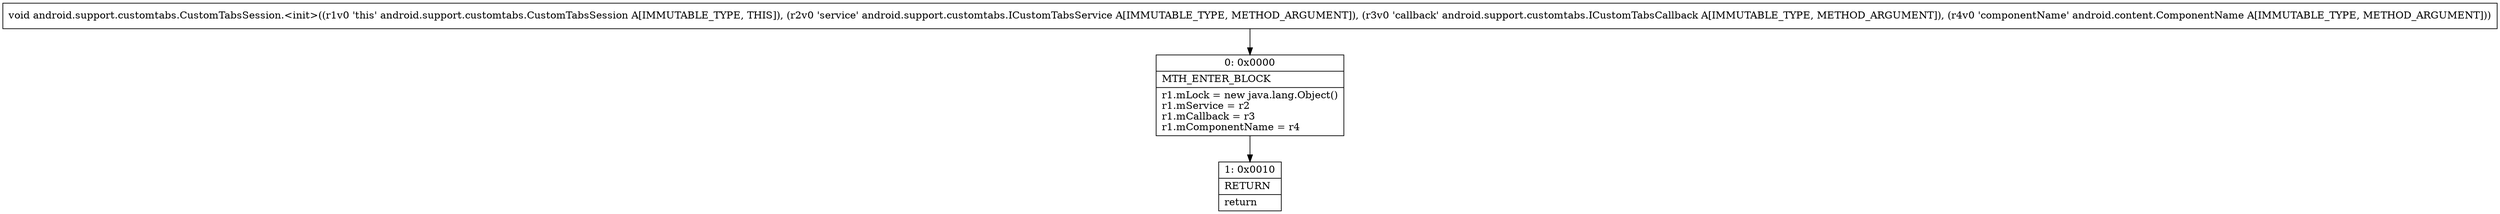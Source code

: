 digraph "CFG forandroid.support.customtabs.CustomTabsSession.\<init\>(Landroid\/support\/customtabs\/ICustomTabsService;Landroid\/support\/customtabs\/ICustomTabsCallback;Landroid\/content\/ComponentName;)V" {
Node_0 [shape=record,label="{0\:\ 0x0000|MTH_ENTER_BLOCK\l|r1.mLock = new java.lang.Object()\lr1.mService = r2\lr1.mCallback = r3\lr1.mComponentName = r4\l}"];
Node_1 [shape=record,label="{1\:\ 0x0010|RETURN\l|return\l}"];
MethodNode[shape=record,label="{void android.support.customtabs.CustomTabsSession.\<init\>((r1v0 'this' android.support.customtabs.CustomTabsSession A[IMMUTABLE_TYPE, THIS]), (r2v0 'service' android.support.customtabs.ICustomTabsService A[IMMUTABLE_TYPE, METHOD_ARGUMENT]), (r3v0 'callback' android.support.customtabs.ICustomTabsCallback A[IMMUTABLE_TYPE, METHOD_ARGUMENT]), (r4v0 'componentName' android.content.ComponentName A[IMMUTABLE_TYPE, METHOD_ARGUMENT])) }"];
MethodNode -> Node_0;
Node_0 -> Node_1;
}


